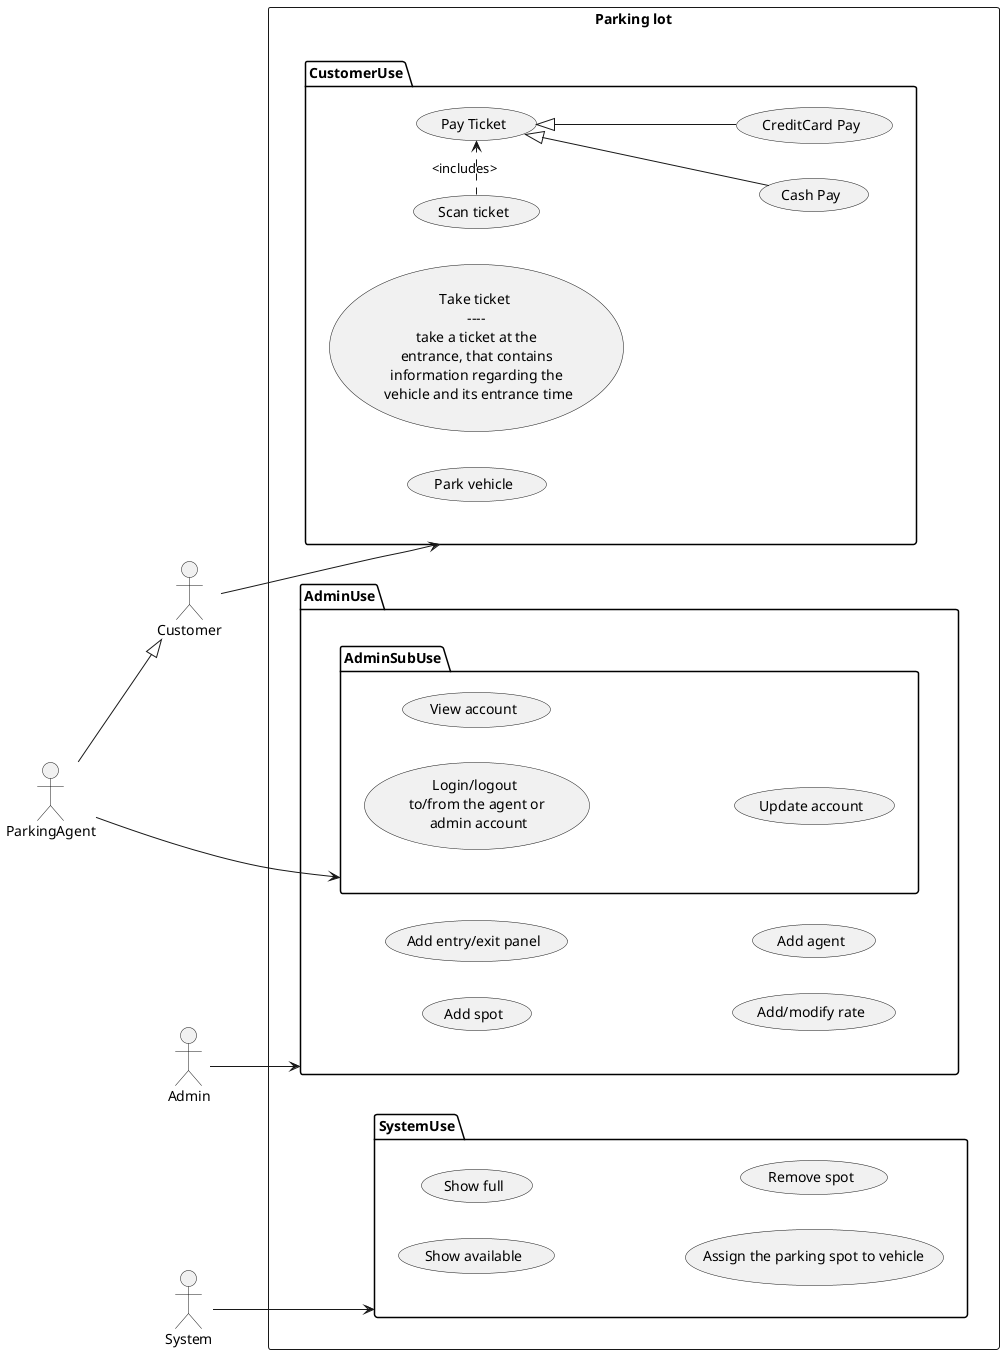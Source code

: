 @startuml
left to right direction

actor ParkingAgent
actor Customer
actor Admin
actor System


rectangle "Parking lot" {

    package "AdminUse" {
    (Add spot) as US1

    (Add entry/exit panel) as US2
    (Add/modify rate) as US3
    (Add agent) as US4
    package "AdminSubUse" {
    (Login/logout \n to/from the agent or \n admin account) as US5
    (View account) as US6
    (Update account) as US7
    }
    }


    package "CustomerUse" {
    (Take ticket \n ---- \n take a ticket at the \n entrance, that contains \n information regarding the \n vehicle and its entrance time) as US9
    (Scan ticket) as US10
    (Pay Ticket) as US15
    (Cash Pay) as US16
    (CreditCard Pay) as US17
    (Park vehicle) as US13
    }
    US15 <|-- US16
    US15 <|-- US17
    US10 .> US15: <includes>

   package "SystemUse" {
    (Show available) as US11
    (Show full) as US12
    (Assign the parking spot to vehicle) as US14
    (Remove spot) as US8
    }
}

Customer --> "CustomerUse"
ParkingAgent --|> Customer
ParkingAgent --> "AdminSubUse"
System --> "SystemUse"
Admin --> "AdminUse"
@enduml
